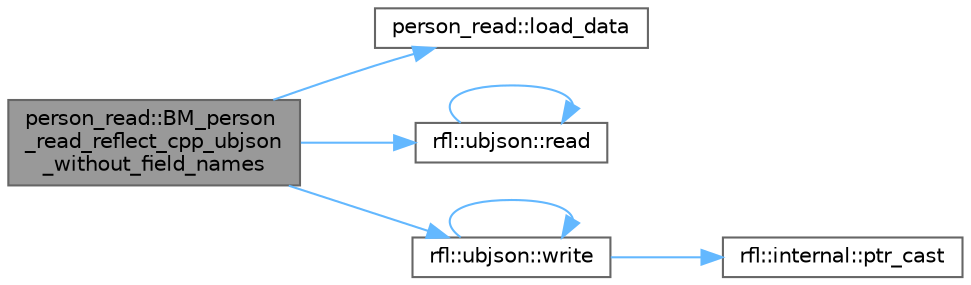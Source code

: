 digraph "person_read::BM_person_read_reflect_cpp_ubjson_without_field_names"
{
 // LATEX_PDF_SIZE
  bgcolor="transparent";
  edge [fontname=Helvetica,fontsize=10,labelfontname=Helvetica,labelfontsize=10];
  node [fontname=Helvetica,fontsize=10,shape=box,height=0.2,width=0.4];
  rankdir="LR";
  Node1 [id="Node000001",label="person_read::BM_person\l_read_reflect_cpp_ubjson\l_without_field_names",height=0.2,width=0.4,color="gray40", fillcolor="grey60", style="filled", fontcolor="black",tooltip=" "];
  Node1 -> Node2 [id="edge7_Node000001_Node000002",color="steelblue1",style="solid",tooltip=" "];
  Node2 [id="Node000002",label="person_read::load_data",height=0.2,width=0.4,color="grey40", fillcolor="white", style="filled",URL="$namespaceperson__read.html#aee7e7905c4a047efd1cd9e8abbc981f7",tooltip=" "];
  Node1 -> Node3 [id="edge8_Node000001_Node000003",color="steelblue1",style="solid",tooltip=" "];
  Node3 [id="Node000003",label="rfl::ubjson::read",height=0.2,width=0.4,color="grey40", fillcolor="white", style="filled",URL="$namespacerfl_1_1ubjson.html#a7237f51363a66109ced397899bcb2870",tooltip="Parses an object from UBJSON using reflection."];
  Node3 -> Node3 [id="edge9_Node000003_Node000003",color="steelblue1",style="solid",tooltip=" "];
  Node1 -> Node4 [id="edge10_Node000001_Node000004",color="steelblue1",style="solid",tooltip=" "];
  Node4 [id="Node000004",label="rfl::ubjson::write",height=0.2,width=0.4,color="grey40", fillcolor="white", style="filled",URL="$namespacerfl_1_1ubjson.html#ae5eff9fbb6a419029978ea624558b02c",tooltip="Returns UBJSON bytes."];
  Node4 -> Node5 [id="edge11_Node000004_Node000005",color="steelblue1",style="solid",tooltip=" "];
  Node5 [id="Node000005",label="rfl::internal::ptr_cast",height=0.2,width=0.4,color="grey40", fillcolor="white", style="filled",URL="$namespacerfl_1_1internal.html#a0e3f14355090a86bc6064dff6368347b",tooltip=" "];
  Node4 -> Node4 [id="edge12_Node000004_Node000004",color="steelblue1",style="solid",tooltip=" "];
}
